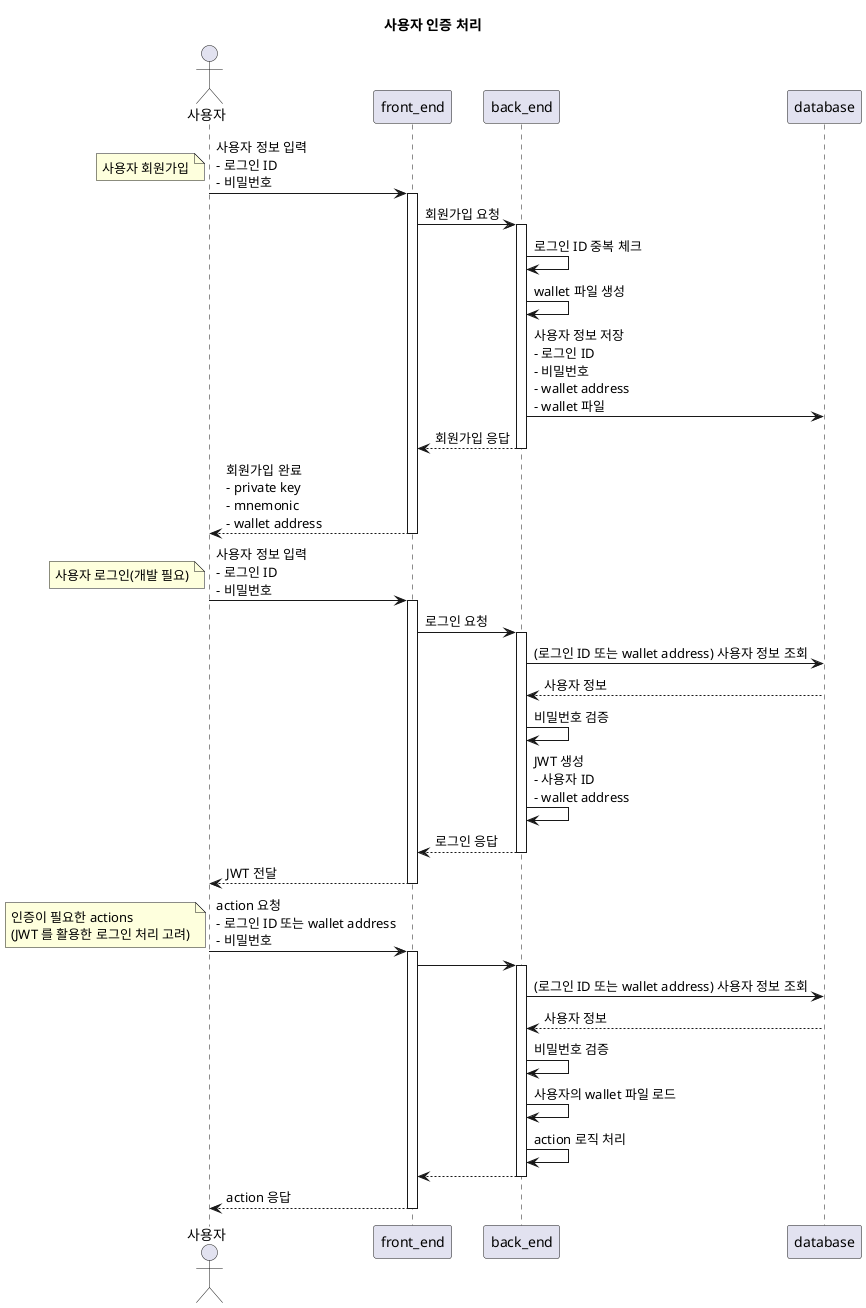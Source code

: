 @startuml
title 사용자 인증 처리

actor 사용자
participant front_end
participant back_end
participant database

사용자->front_end: 사용자 정보 입력\n- 로그인 ID\n- 비밀번호
note left: 사용자 회원가입
activate front_end
front_end->back_end: 회원가입 요청
activate back_end
back_end->back_end: 로그인 ID 중복 체크
back_end->back_end: wallet 파일 생성
back_end->database: 사용자 정보 저장\n- 로그인 ID\n- 비밀번호\n- wallet address\n- wallet 파일
back_end-->front_end: 회원가입 응답
deactivate back_end
front_end-->사용자: 회원가입 완료\n- private key\n- mnemonic\n- wallet address
deactivate front_end

사용자->front_end: 사용자 정보 입력\n- 로그인 ID\n- 비밀번호
note left: 사용자 로그인(개발 필요)
activate front_end
front_end->back_end: 로그인 요청
activate back_end
back_end->database: (로그인 ID 또는 wallet address) 사용자 정보 조회
database-->back_end: 사용자 정보
back_end->back_end: 비밀번호 검증
back_end->back_end: JWT 생성\n- 사용자 ID\n- wallet address
back_end-->front_end: 로그인 응답
deactivate back_end
front_end-->사용자: JWT 전달
deactivate front_end

사용자->front_end: action 요청\n- 로그인 ID 또는 wallet address\n- 비밀번호
note left: 인증이 필요한 actions\n(JWT 를 활용한 로그인 처리 고려)
activate front_end
front_end->back_end
activate back_end
back_end->database: (로그인 ID 또는 wallet address) 사용자 정보 조회
database-->back_end: 사용자 정보
back_end->back_end: 비밀번호 검증
back_end->back_end: 사용자의 wallet 파일 로드
back_end->back_end: action 로직 처리
back_end-->front_end
deactivate back_end
front_end-->사용자: action 응답
deactivate front_end

@enduml